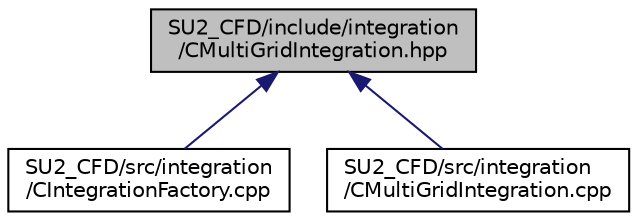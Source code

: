 digraph "SU2_CFD/include/integration/CMultiGridIntegration.hpp"
{
 // LATEX_PDF_SIZE
  edge [fontname="Helvetica",fontsize="10",labelfontname="Helvetica",labelfontsize="10"];
  node [fontname="Helvetica",fontsize="10",shape=record];
  Node1 [label="SU2_CFD/include/integration\l/CMultiGridIntegration.hpp",height=0.2,width=0.4,color="black", fillcolor="grey75", style="filled", fontcolor="black",tooltip="Declaration of class for time integration using a multigrid method."];
  Node1 -> Node2 [dir="back",color="midnightblue",fontsize="10",style="solid",fontname="Helvetica"];
  Node2 [label="SU2_CFD/src/integration\l/CIntegrationFactory.cpp",height=0.2,width=0.4,color="black", fillcolor="white", style="filled",URL="$CIntegrationFactory_8cpp.html",tooltip="Main subroutines for CIntegrationFactory ."];
  Node1 -> Node3 [dir="back",color="midnightblue",fontsize="10",style="solid",fontname="Helvetica"];
  Node3 [label="SU2_CFD/src/integration\l/CMultiGridIntegration.cpp",height=0.2,width=0.4,color="black", fillcolor="white", style="filled",URL="$CMultiGridIntegration_8cpp.html",tooltip="Implementation of the multigrid integration class."];
}
